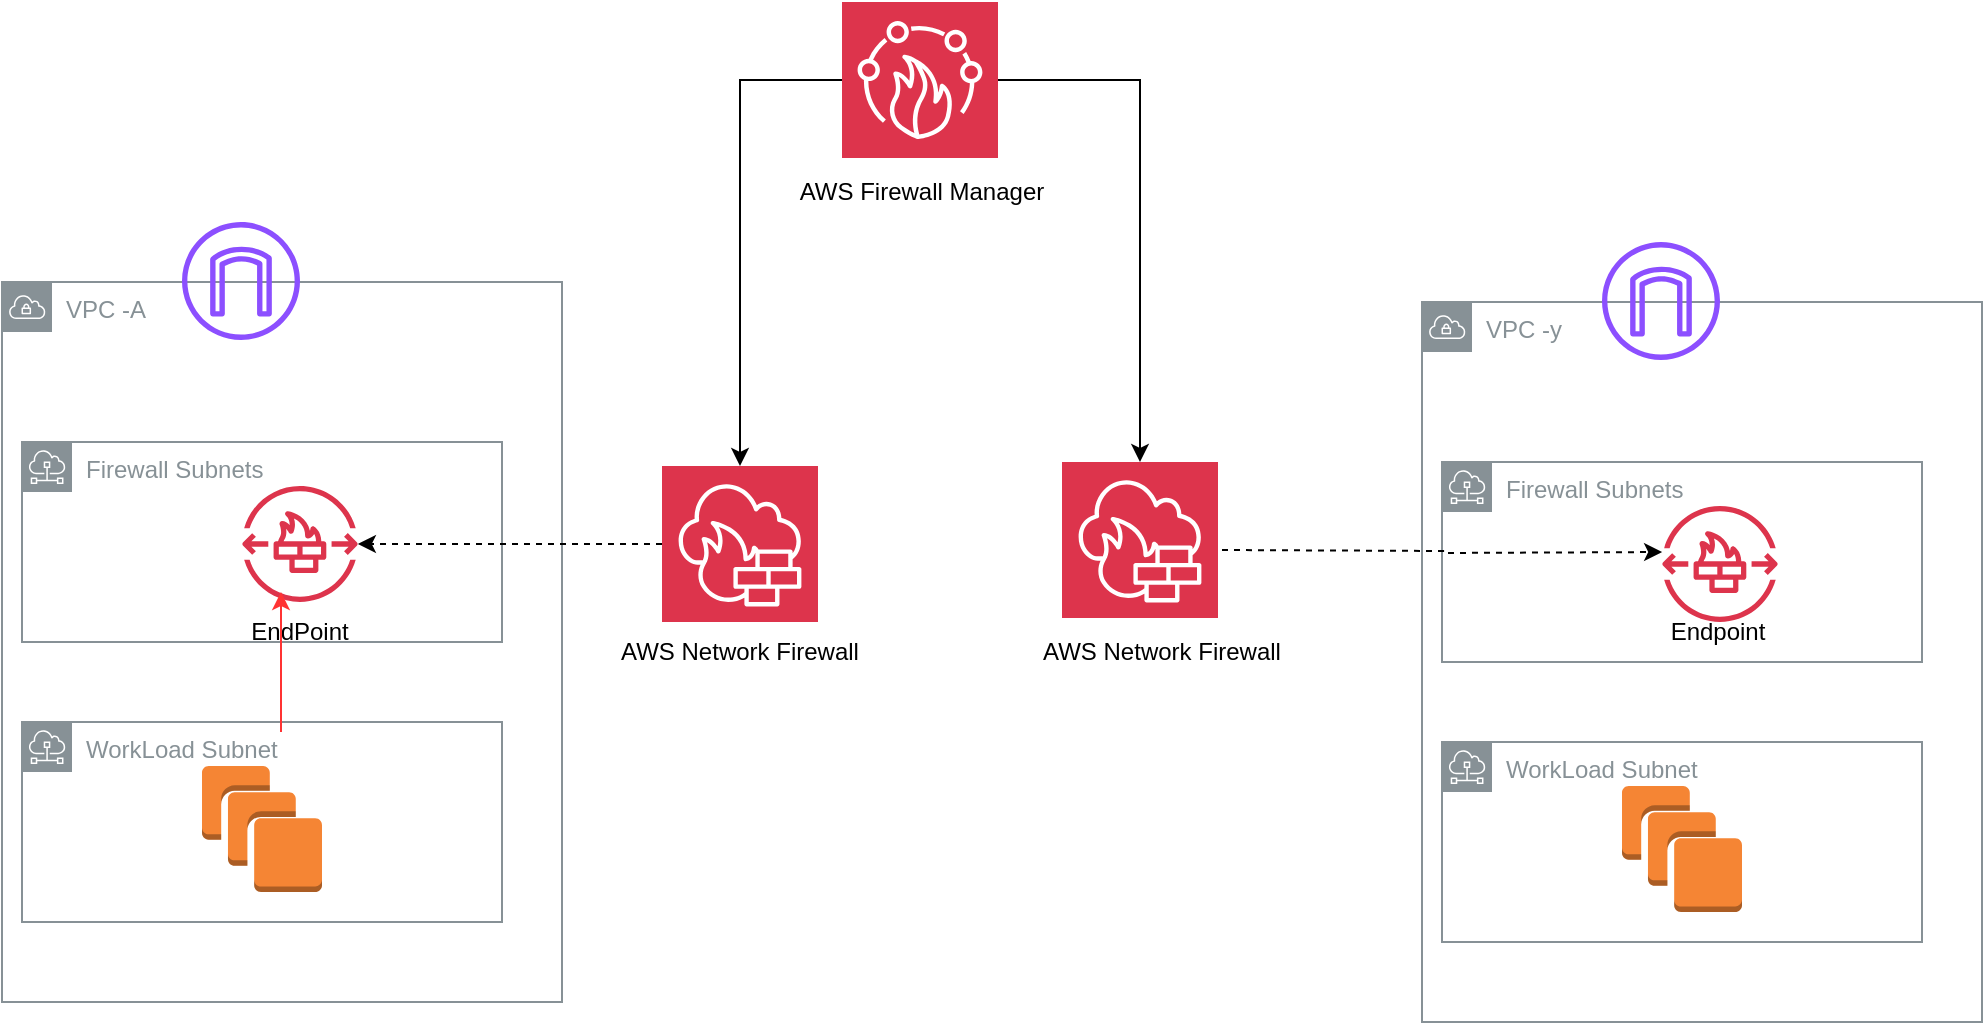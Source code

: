 <mxfile version="22.1.12" type="github">
  <diagram name="Page-1" id="ZK5DWsK59enLjVWeMWZs">
    <mxGraphModel dx="954" dy="1392" grid="1" gridSize="10" guides="1" tooltips="1" connect="1" arrows="1" fold="1" page="1" pageScale="1" pageWidth="1100" pageHeight="850" math="0" shadow="0">
      <root>
        <mxCell id="0" />
        <mxCell id="1" parent="0" />
        <mxCell id="Jq71nEJMqbB4D7MDqIDp-1" value="VPC -A" style="sketch=0;outlineConnect=0;gradientColor=none;html=1;whiteSpace=wrap;fontSize=12;fontStyle=0;shape=mxgraph.aws4.group;grIcon=mxgraph.aws4.group_vpc;strokeColor=#879196;fillColor=none;verticalAlign=top;align=left;spacingLeft=30;fontColor=#879196;dashed=0;" vertex="1" parent="1">
          <mxGeometry x="80" y="120" width="280" height="360" as="geometry" />
        </mxCell>
        <mxCell id="Jq71nEJMqbB4D7MDqIDp-2" value="Firewall Subnets" style="sketch=0;outlineConnect=0;gradientColor=none;html=1;whiteSpace=wrap;fontSize=12;fontStyle=0;shape=mxgraph.aws4.group;grIcon=mxgraph.aws4.group_subnet;strokeColor=#879196;fillColor=none;verticalAlign=top;align=left;spacingLeft=30;fontColor=#879196;dashed=0;" vertex="1" parent="1">
          <mxGeometry x="90" y="200" width="240" height="100" as="geometry" />
        </mxCell>
        <mxCell id="Jq71nEJMqbB4D7MDqIDp-3" value="WorkLoad Subnet" style="sketch=0;outlineConnect=0;gradientColor=none;html=1;whiteSpace=wrap;fontSize=12;fontStyle=0;shape=mxgraph.aws4.group;grIcon=mxgraph.aws4.group_subnet;strokeColor=#879196;fillColor=none;verticalAlign=top;align=left;spacingLeft=30;fontColor=#879196;dashed=0;" vertex="1" parent="1">
          <mxGeometry x="90" y="340" width="240" height="100" as="geometry" />
        </mxCell>
        <mxCell id="Jq71nEJMqbB4D7MDqIDp-4" value="" style="sketch=0;outlineConnect=0;fontColor=#232F3E;gradientColor=none;fillColor=#8C4FFF;strokeColor=none;dashed=0;verticalLabelPosition=bottom;verticalAlign=top;align=center;html=1;fontSize=12;fontStyle=0;aspect=fixed;pointerEvents=1;shape=mxgraph.aws4.internet_gateway;" vertex="1" parent="1">
          <mxGeometry x="170" y="90" width="59" height="59" as="geometry" />
        </mxCell>
        <mxCell id="Jq71nEJMqbB4D7MDqIDp-5" value="" style="outlineConnect=0;dashed=0;verticalLabelPosition=bottom;verticalAlign=top;align=center;html=1;shape=mxgraph.aws3.instances;fillColor=#F58534;gradientColor=none;" vertex="1" parent="1">
          <mxGeometry x="180" y="362" width="60" height="63" as="geometry" />
        </mxCell>
        <mxCell id="Jq71nEJMqbB4D7MDqIDp-7" value="" style="sketch=0;outlineConnect=0;fontColor=#232F3E;gradientColor=none;fillColor=#DD344C;strokeColor=none;dashed=0;verticalLabelPosition=bottom;verticalAlign=top;align=center;html=1;fontSize=12;fontStyle=0;aspect=fixed;pointerEvents=1;shape=mxgraph.aws4.network_firewall_endpoints;" vertex="1" parent="1">
          <mxGeometry x="200" y="222" width="58" height="58" as="geometry" />
        </mxCell>
        <mxCell id="Jq71nEJMqbB4D7MDqIDp-10" style="edgeStyle=orthogonalEdgeStyle;rounded=0;orthogonalLoop=1;jettySize=auto;html=1;exitX=0;exitY=0.5;exitDx=0;exitDy=0;exitPerimeter=0;dashed=1;" edge="1" parent="1" source="Jq71nEJMqbB4D7MDqIDp-8" target="Jq71nEJMqbB4D7MDqIDp-7">
          <mxGeometry relative="1" as="geometry" />
        </mxCell>
        <mxCell id="Jq71nEJMqbB4D7MDqIDp-8" value="" style="sketch=0;points=[[0,0,0],[0.25,0,0],[0.5,0,0],[0.75,0,0],[1,0,0],[0,1,0],[0.25,1,0],[0.5,1,0],[0.75,1,0],[1,1,0],[0,0.25,0],[0,0.5,0],[0,0.75,0],[1,0.25,0],[1,0.5,0],[1,0.75,0]];outlineConnect=0;fontColor=#232F3E;fillColor=#DD344C;strokeColor=#ffffff;dashed=0;verticalLabelPosition=bottom;verticalAlign=top;align=center;html=1;fontSize=12;fontStyle=0;aspect=fixed;shape=mxgraph.aws4.resourceIcon;resIcon=mxgraph.aws4.network_firewall;" vertex="1" parent="1">
          <mxGeometry x="410" y="212" width="78" height="78" as="geometry" />
        </mxCell>
        <mxCell id="Jq71nEJMqbB4D7MDqIDp-11" value="VPC -y" style="sketch=0;outlineConnect=0;gradientColor=none;html=1;whiteSpace=wrap;fontSize=12;fontStyle=0;shape=mxgraph.aws4.group;grIcon=mxgraph.aws4.group_vpc;strokeColor=#879196;fillColor=none;verticalAlign=top;align=left;spacingLeft=30;fontColor=#879196;dashed=0;" vertex="1" parent="1">
          <mxGeometry x="790" y="130" width="280" height="360" as="geometry" />
        </mxCell>
        <mxCell id="Jq71nEJMqbB4D7MDqIDp-12" value="Firewall Subnets" style="sketch=0;outlineConnect=0;gradientColor=none;html=1;whiteSpace=wrap;fontSize=12;fontStyle=0;shape=mxgraph.aws4.group;grIcon=mxgraph.aws4.group_subnet;strokeColor=#879196;fillColor=none;verticalAlign=top;align=left;spacingLeft=30;fontColor=#879196;dashed=0;" vertex="1" parent="1">
          <mxGeometry x="800" y="210" width="240" height="100" as="geometry" />
        </mxCell>
        <mxCell id="Jq71nEJMqbB4D7MDqIDp-13" value="WorkLoad Subnet" style="sketch=0;outlineConnect=0;gradientColor=none;html=1;whiteSpace=wrap;fontSize=12;fontStyle=0;shape=mxgraph.aws4.group;grIcon=mxgraph.aws4.group_subnet;strokeColor=#879196;fillColor=none;verticalAlign=top;align=left;spacingLeft=30;fontColor=#879196;dashed=0;" vertex="1" parent="1">
          <mxGeometry x="800" y="350" width="240" height="100" as="geometry" />
        </mxCell>
        <mxCell id="Jq71nEJMqbB4D7MDqIDp-14" value="" style="sketch=0;outlineConnect=0;fontColor=#232F3E;gradientColor=none;fillColor=#8C4FFF;strokeColor=none;dashed=0;verticalLabelPosition=bottom;verticalAlign=top;align=center;html=1;fontSize=12;fontStyle=0;aspect=fixed;pointerEvents=1;shape=mxgraph.aws4.internet_gateway;" vertex="1" parent="1">
          <mxGeometry x="880" y="100" width="59" height="59" as="geometry" />
        </mxCell>
        <mxCell id="Jq71nEJMqbB4D7MDqIDp-15" value="" style="outlineConnect=0;dashed=0;verticalLabelPosition=bottom;verticalAlign=top;align=center;html=1;shape=mxgraph.aws3.instances;fillColor=#F58534;gradientColor=none;" vertex="1" parent="1">
          <mxGeometry x="890" y="372" width="60" height="63" as="geometry" />
        </mxCell>
        <mxCell id="Jq71nEJMqbB4D7MDqIDp-16" value="" style="sketch=0;outlineConnect=0;fontColor=#232F3E;gradientColor=none;fillColor=#DD344C;strokeColor=none;dashed=0;verticalLabelPosition=bottom;verticalAlign=top;align=center;html=1;fontSize=12;fontStyle=0;aspect=fixed;pointerEvents=1;shape=mxgraph.aws4.network_firewall_endpoints;" vertex="1" parent="1">
          <mxGeometry x="910" y="232" width="58" height="58" as="geometry" />
        </mxCell>
        <mxCell id="Jq71nEJMqbB4D7MDqIDp-17" style="edgeStyle=orthogonalEdgeStyle;rounded=0;orthogonalLoop=1;jettySize=auto;html=1;dashed=1;" edge="1" parent="1">
          <mxGeometry relative="1" as="geometry">
            <mxPoint x="690" y="254" as="sourcePoint" />
            <mxPoint x="910.065" y="255" as="targetPoint" />
          </mxGeometry>
        </mxCell>
        <mxCell id="Jq71nEJMqbB4D7MDqIDp-18" value="" style="sketch=0;points=[[0,0,0],[0.25,0,0],[0.5,0,0],[0.75,0,0],[1,0,0],[0,1,0],[0.25,1,0],[0.5,1,0],[0.75,1,0],[1,1,0],[0,0.25,0],[0,0.5,0],[0,0.75,0],[1,0.25,0],[1,0.5,0],[1,0.75,0]];outlineConnect=0;fontColor=#232F3E;fillColor=#DD344C;strokeColor=#ffffff;dashed=0;verticalLabelPosition=bottom;verticalAlign=top;align=center;html=1;fontSize=12;fontStyle=0;aspect=fixed;shape=mxgraph.aws4.resourceIcon;resIcon=mxgraph.aws4.network_firewall;" vertex="1" parent="1">
          <mxGeometry x="610" y="210" width="78" height="78" as="geometry" />
        </mxCell>
        <mxCell id="Jq71nEJMqbB4D7MDqIDp-20" value="AWS Network Firewall" style="text;strokeColor=none;align=center;fillColor=none;html=1;verticalAlign=middle;whiteSpace=wrap;rounded=0;" vertex="1" parent="1">
          <mxGeometry x="590" y="290" width="140" height="30" as="geometry" />
        </mxCell>
        <mxCell id="Jq71nEJMqbB4D7MDqIDp-21" value="AWS Network Firewall" style="text;strokeColor=none;align=center;fillColor=none;html=1;verticalAlign=middle;whiteSpace=wrap;rounded=0;" vertex="1" parent="1">
          <mxGeometry x="379" y="290" width="140" height="30" as="geometry" />
        </mxCell>
        <mxCell id="Jq71nEJMqbB4D7MDqIDp-22" value="EndPoint" style="text;strokeColor=none;align=center;fillColor=none;html=1;verticalAlign=middle;whiteSpace=wrap;rounded=0;" vertex="1" parent="1">
          <mxGeometry x="159" y="280" width="140" height="30" as="geometry" />
        </mxCell>
        <mxCell id="Jq71nEJMqbB4D7MDqIDp-23" value="Endpoint" style="text;strokeColor=none;align=center;fillColor=none;html=1;verticalAlign=middle;whiteSpace=wrap;rounded=0;" vertex="1" parent="1">
          <mxGeometry x="908" y="280" width="60" height="30" as="geometry" />
        </mxCell>
        <mxCell id="Jq71nEJMqbB4D7MDqIDp-27" style="edgeStyle=orthogonalEdgeStyle;rounded=0;orthogonalLoop=1;jettySize=auto;html=1;exitX=1;exitY=0.5;exitDx=0;exitDy=0;exitPerimeter=0;" edge="1" parent="1" source="Jq71nEJMqbB4D7MDqIDp-24" target="Jq71nEJMqbB4D7MDqIDp-18">
          <mxGeometry relative="1" as="geometry" />
        </mxCell>
        <mxCell id="Jq71nEJMqbB4D7MDqIDp-24" value="" style="sketch=0;points=[[0,0,0],[0.25,0,0],[0.5,0,0],[0.75,0,0],[1,0,0],[0,1,0],[0.25,1,0],[0.5,1,0],[0.75,1,0],[1,1,0],[0,0.25,0],[0,0.5,0],[0,0.75,0],[1,0.25,0],[1,0.5,0],[1,0.75,0]];outlineConnect=0;fontColor=#232F3E;fillColor=#DD344C;strokeColor=#ffffff;dashed=0;verticalLabelPosition=bottom;verticalAlign=top;align=center;html=1;fontSize=12;fontStyle=0;aspect=fixed;shape=mxgraph.aws4.resourceIcon;resIcon=mxgraph.aws4.firewall_manager;" vertex="1" parent="1">
          <mxGeometry x="500" y="-20" width="78" height="78" as="geometry" />
        </mxCell>
        <mxCell id="Jq71nEJMqbB4D7MDqIDp-26" style="edgeStyle=orthogonalEdgeStyle;rounded=0;orthogonalLoop=1;jettySize=auto;html=1;exitX=0;exitY=0.5;exitDx=0;exitDy=0;exitPerimeter=0;" edge="1" parent="1" source="Jq71nEJMqbB4D7MDqIDp-24" target="Jq71nEJMqbB4D7MDqIDp-8">
          <mxGeometry relative="1" as="geometry" />
        </mxCell>
        <mxCell id="Jq71nEJMqbB4D7MDqIDp-25" value="AWS Firewall Manager" style="text;strokeColor=none;align=center;fillColor=none;html=1;verticalAlign=middle;whiteSpace=wrap;rounded=0;" vertex="1" parent="1">
          <mxGeometry x="470" y="60" width="140" height="30" as="geometry" />
        </mxCell>
        <mxCell id="Jq71nEJMqbB4D7MDqIDp-29" value="" style="endArrow=classic;html=1;rounded=0;strokeColor=#FF3333;" edge="1" parent="1">
          <mxGeometry width="50" height="50" relative="1" as="geometry">
            <mxPoint x="219.5" y="345" as="sourcePoint" />
            <mxPoint x="219.5" y="275" as="targetPoint" />
          </mxGeometry>
        </mxCell>
      </root>
    </mxGraphModel>
  </diagram>
</mxfile>
